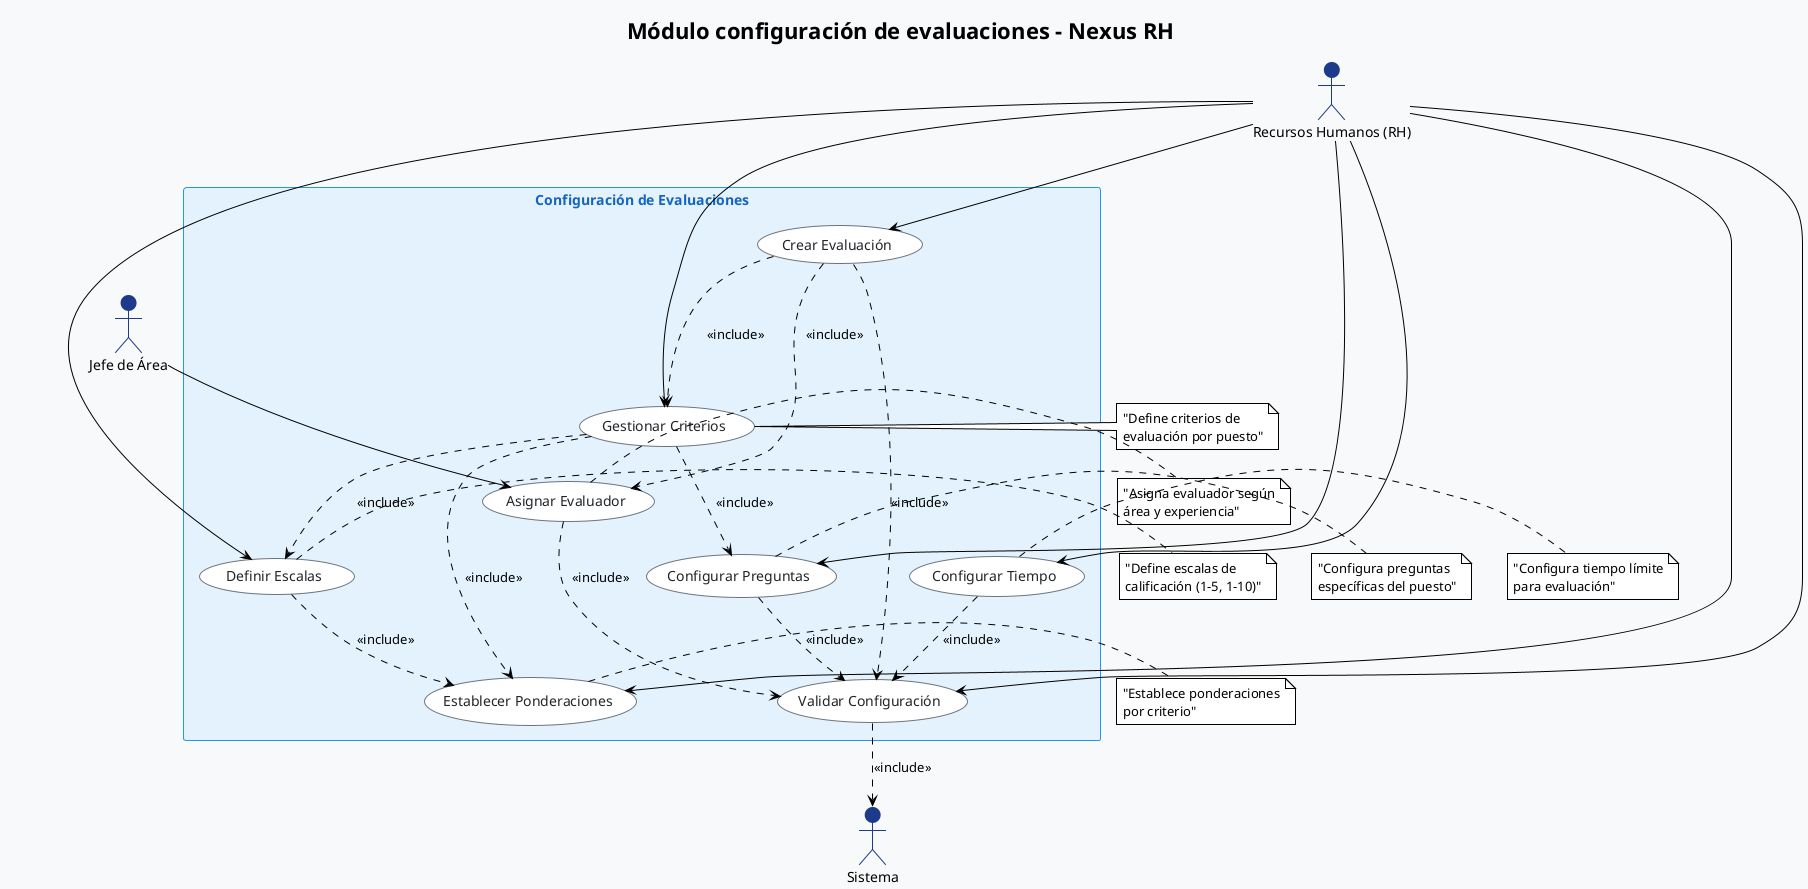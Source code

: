 @startuml "Nexus RH - Submódulo configuración de evaluaciones"
!theme plain
skinparam backgroundColor #F8F9FA
skinparam actor {
    BackgroundColor #1e3a8a
    BorderColor #1e3a8a
    FontColor #000000
}
skinparam usecase {
    BackgroundColor #FFFFFF
    BorderColor #6c757d
    FontColor #212529
}
skinparam rectangle {
    BackgroundColor #E3F2FD
    BorderColor #2196F3
    FontColor #1565C0
}

title "Módulo configuración de evaluaciones - Nexus RH"

actor RH as "Recursos Humanos (RH)"
actor JefeArea as "Jefe de Área"
actor Sistema

rectangle "Configuración de Evaluaciones" {
    usecase "Crear Evaluación" as UC1
    usecase "Gestionar Criterios" as UC2
    usecase "Asignar Evaluador" as UC3
    usecase "Configurar Preguntas" as UC4
    usecase "Definir Escalas" as UC5
    usecase "Establecer Ponderaciones" as UC6
    usecase "Configurar Tiempo" as UC7
    usecase "Validar Configuración" as UC8
}

' Relaciones de RH
RH --> UC1
RH --> UC2
RH --> UC4
RH --> UC5
RH --> UC6
RH --> UC7
RH --> UC8

' Relaciones del Jefe de Área
JefeArea --> UC3

' Relaciones internas
UC1 ..> UC2 : <<include>>
UC1 ..> UC3 : <<include>>
UC1 ..> UC8 : <<include>>

UC2 ..> UC4 : <<include>>
UC2 ..> UC5 : <<include>>
UC2 ..> UC6 : <<include>>

UC3 ..> UC8 : <<include>>

UC4 ..> UC8 : <<include>>

UC5 ..> UC6 : <<include>>

UC7 ..> UC8 : <<include>>

UC8 ..> Sistema : <<include>>

' Notas explicativas
note right of UC2 : "Define criterios de\nevaluación por puesto"
note right of UC3 : "Asigna evaluador según\nárea y experiencia"
note right of UC4 : "Configura preguntas\nespecíficas del puesto"
note right of UC5 : "Define escalas de\ncalificación (1-5, 1-10)"
note right of UC6 : "Establece ponderaciones\npor criterio"
note right of UC7 : "Configura tiempo límite\npara evaluación"

@enduml 